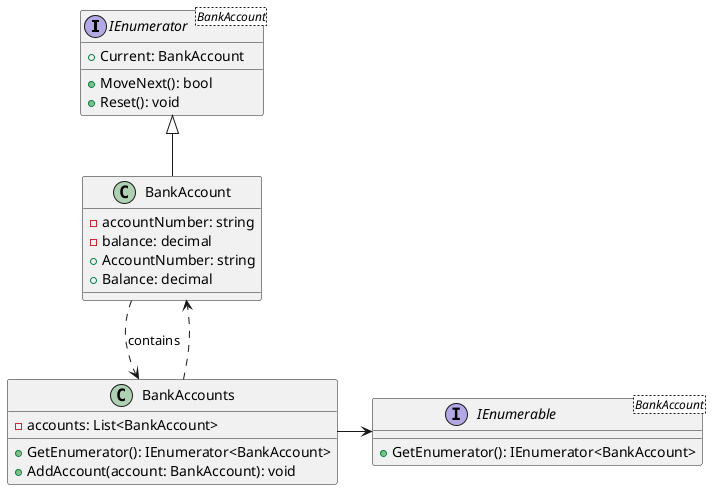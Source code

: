 @startuml
interface IEnumerator<BankAccount> {
  + Current: BankAccount
  + MoveNext(): bool
  + Reset(): void
}

interface IEnumerable<BankAccount> {
  + GetEnumerator(): IEnumerator<BankAccount>
}

class BankAccounts {
  - accounts: List<BankAccount>
  + GetEnumerator(): IEnumerator<BankAccount>
  + AddAccount(account: BankAccount): void
}

class BankAccount {
  - accountNumber: string
  - balance: decimal
  + AccountNumber: string
  + Balance: decimal
}

BankAccounts -> IEnumerable
BankAccounts ..> BankAccount
BankAccount -up-|> IEnumerator
BankAccount ..> BankAccounts: contains
@enduml